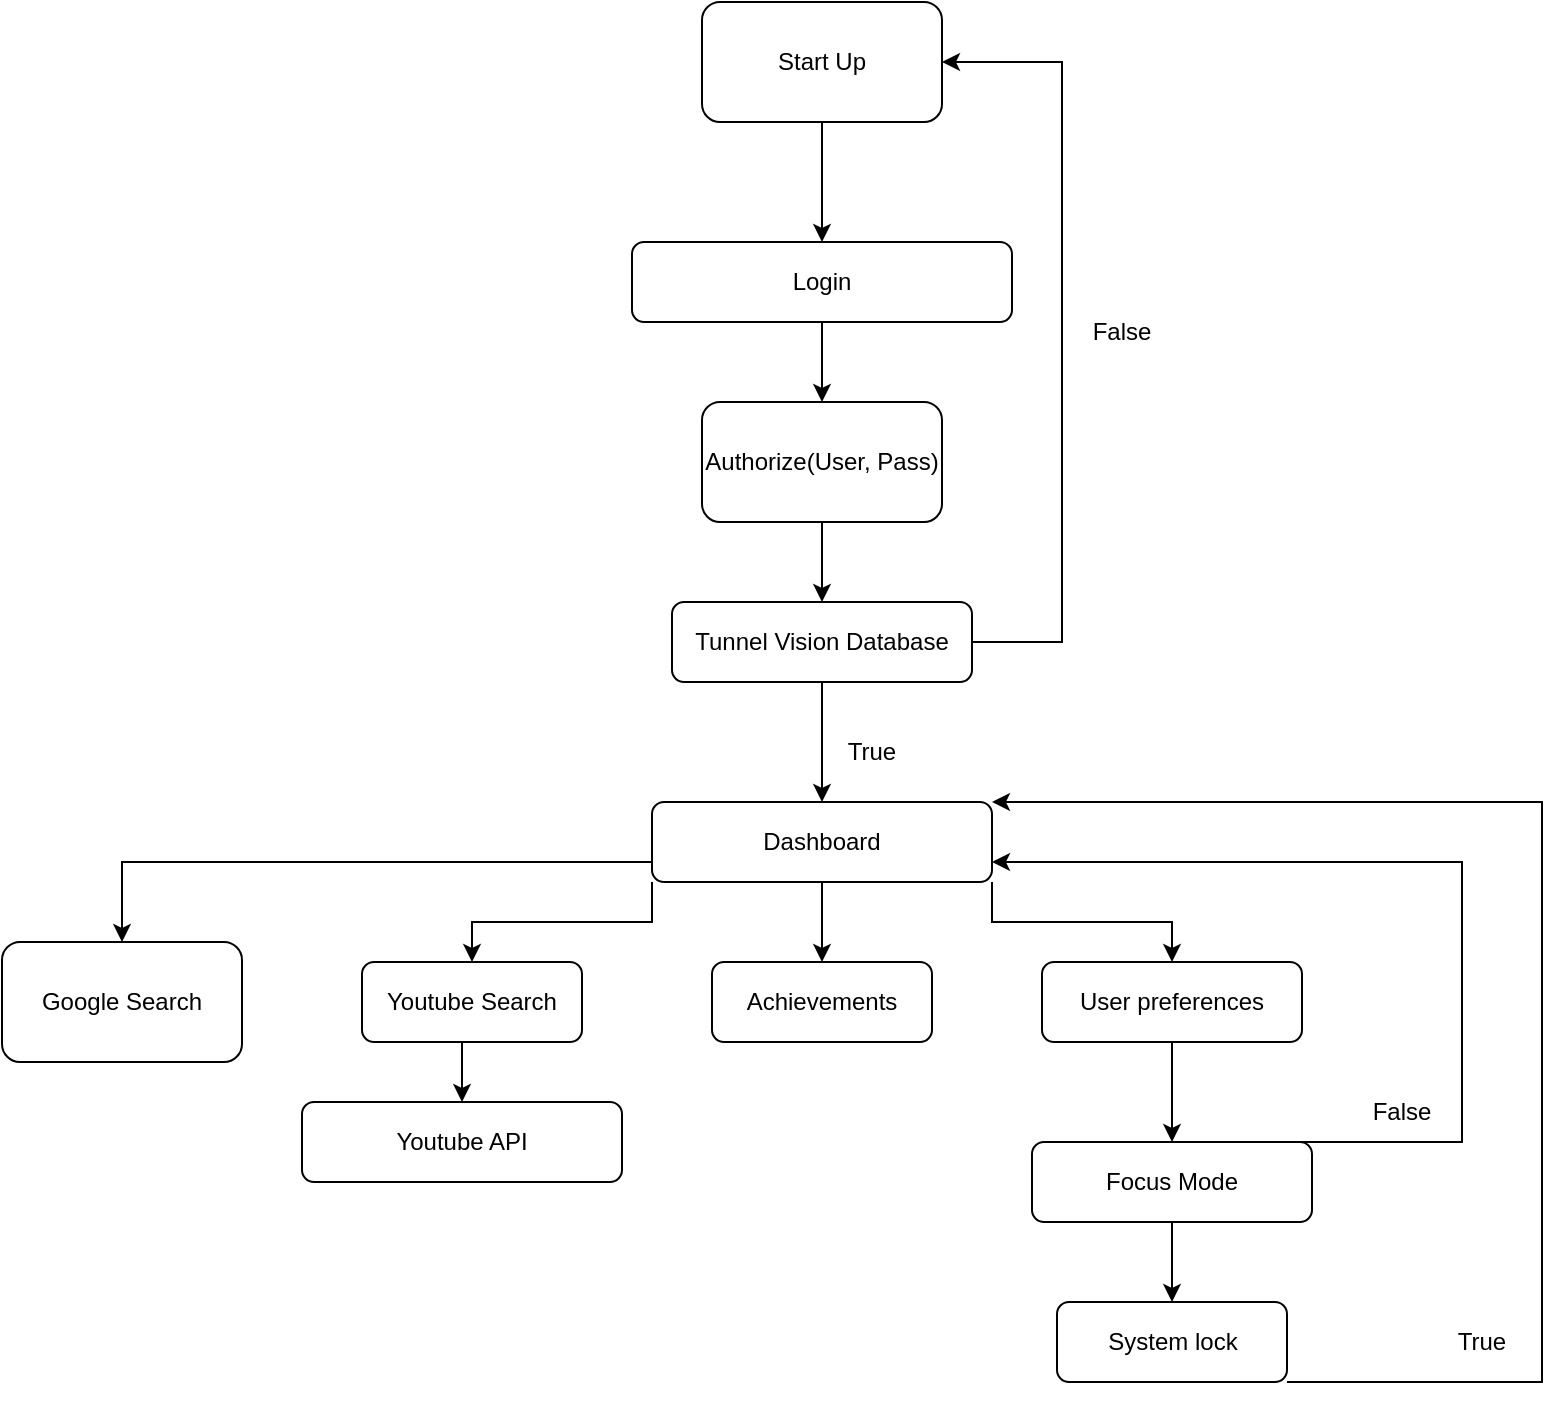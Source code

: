 <mxfile version="17.4.4" type="github">
  <diagram id="wo57OQt3RokD_6Ey0Yhy" name="Page-1">
    <mxGraphModel dx="1422" dy="794" grid="1" gridSize="10" guides="1" tooltips="1" connect="1" arrows="1" fold="1" page="1" pageScale="1" pageWidth="850" pageHeight="1100" math="0" shadow="0">
      <root>
        <mxCell id="0" />
        <mxCell id="1" parent="0" />
        <mxCell id="I9ENOJc9PiWE4n3-xbIR-3" value="Login" style="rounded=1;whiteSpace=wrap;html=1;" parent="1" vertex="1">
          <mxGeometry x="345" y="120" width="190" height="40" as="geometry" />
        </mxCell>
        <mxCell id="MXX2plmyNbQloIspur0T-24" style="edgeStyle=orthogonalEdgeStyle;rounded=0;orthogonalLoop=1;jettySize=auto;html=1;exitX=1;exitY=0.5;exitDx=0;exitDy=0;entryX=1;entryY=0.5;entryDx=0;entryDy=0;" edge="1" parent="1" source="I9ENOJc9PiWE4n3-xbIR-4" target="MXX2plmyNbQloIspur0T-3">
          <mxGeometry relative="1" as="geometry">
            <Array as="points">
              <mxPoint x="560" y="320" />
              <mxPoint x="560" y="30" />
            </Array>
          </mxGeometry>
        </mxCell>
        <mxCell id="I9ENOJc9PiWE4n3-xbIR-4" value="Tunnel Vision Database" style="rounded=1;whiteSpace=wrap;html=1;" parent="1" vertex="1">
          <mxGeometry x="365" y="300" width="150" height="40" as="geometry" />
        </mxCell>
        <mxCell id="I9ENOJc9PiWE4n3-xbIR-5" value="Youtube API" style="rounded=1;whiteSpace=wrap;html=1;" parent="1" vertex="1">
          <mxGeometry x="180" y="550" width="160" height="40" as="geometry" />
        </mxCell>
        <mxCell id="MXX2plmyNbQloIspur0T-14" style="edgeStyle=orthogonalEdgeStyle;rounded=0;orthogonalLoop=1;jettySize=auto;html=1;exitX=0.5;exitY=1;exitDx=0;exitDy=0;entryX=0.5;entryY=0;entryDx=0;entryDy=0;" edge="1" parent="1" source="I9ENOJc9PiWE4n3-xbIR-6" target="I9ENOJc9PiWE4n3-xbIR-19">
          <mxGeometry relative="1" as="geometry" />
        </mxCell>
        <mxCell id="MXX2plmyNbQloIspur0T-18" style="edgeStyle=orthogonalEdgeStyle;rounded=0;orthogonalLoop=1;jettySize=auto;html=1;exitX=0;exitY=1;exitDx=0;exitDy=0;" edge="1" parent="1" source="I9ENOJc9PiWE4n3-xbIR-6" target="I9ENOJc9PiWE4n3-xbIR-22">
          <mxGeometry relative="1" as="geometry" />
        </mxCell>
        <mxCell id="MXX2plmyNbQloIspur0T-20" style="edgeStyle=orthogonalEdgeStyle;rounded=0;orthogonalLoop=1;jettySize=auto;html=1;exitX=1;exitY=1;exitDx=0;exitDy=0;entryX=0.5;entryY=0;entryDx=0;entryDy=0;" edge="1" parent="1" source="I9ENOJc9PiWE4n3-xbIR-6" target="I9ENOJc9PiWE4n3-xbIR-16">
          <mxGeometry relative="1" as="geometry" />
        </mxCell>
        <mxCell id="MXX2plmyNbQloIspur0T-23" style="edgeStyle=orthogonalEdgeStyle;rounded=0;orthogonalLoop=1;jettySize=auto;html=1;exitX=0;exitY=0.75;exitDx=0;exitDy=0;" edge="1" parent="1" source="I9ENOJc9PiWE4n3-xbIR-6" target="MXX2plmyNbQloIspur0T-22">
          <mxGeometry relative="1" as="geometry" />
        </mxCell>
        <mxCell id="I9ENOJc9PiWE4n3-xbIR-6" value="Dashboard" style="rounded=1;whiteSpace=wrap;html=1;" parent="1" vertex="1">
          <mxGeometry x="355" y="400" width="170" height="40" as="geometry" />
        </mxCell>
        <mxCell id="I9ENOJc9PiWE4n3-xbIR-8" value="System lock" style="rounded=1;whiteSpace=wrap;html=1;" parent="1" vertex="1">
          <mxGeometry x="557.5" y="650" width="115" height="40" as="geometry" />
        </mxCell>
        <mxCell id="MXX2plmyNbQloIspur0T-13" style="edgeStyle=orthogonalEdgeStyle;rounded=0;orthogonalLoop=1;jettySize=auto;html=1;exitX=0.5;exitY=1;exitDx=0;exitDy=0;entryX=0.5;entryY=0;entryDx=0;entryDy=0;" edge="1" parent="1" source="I9ENOJc9PiWE4n3-xbIR-16" target="I9ENOJc9PiWE4n3-xbIR-7">
          <mxGeometry relative="1" as="geometry" />
        </mxCell>
        <mxCell id="I9ENOJc9PiWE4n3-xbIR-16" value="User preferences" style="rounded=1;whiteSpace=wrap;html=1;" parent="1" vertex="1">
          <mxGeometry x="550" y="480" width="130" height="40" as="geometry" />
        </mxCell>
        <mxCell id="I9ENOJc9PiWE4n3-xbIR-19" value="Achievements" style="rounded=1;whiteSpace=wrap;html=1;" parent="1" vertex="1">
          <mxGeometry x="385" y="480" width="110" height="40" as="geometry" />
        </mxCell>
        <mxCell id="MXX2plmyNbQloIspur0T-21" style="edgeStyle=orthogonalEdgeStyle;rounded=0;orthogonalLoop=1;jettySize=auto;html=1;exitX=0.5;exitY=1;exitDx=0;exitDy=0;entryX=0.5;entryY=0;entryDx=0;entryDy=0;" edge="1" parent="1" source="I9ENOJc9PiWE4n3-xbIR-22" target="I9ENOJc9PiWE4n3-xbIR-5">
          <mxGeometry relative="1" as="geometry" />
        </mxCell>
        <mxCell id="I9ENOJc9PiWE4n3-xbIR-22" value="Youtube Search" style="rounded=1;whiteSpace=wrap;html=1;" parent="1" vertex="1">
          <mxGeometry x="210" y="480" width="110" height="40" as="geometry" />
        </mxCell>
        <mxCell id="MXX2plmyNbQloIspur0T-3" value="Start Up" style="rounded=1;whiteSpace=wrap;html=1;" vertex="1" parent="1">
          <mxGeometry x="380" width="120" height="60" as="geometry" />
        </mxCell>
        <mxCell id="MXX2plmyNbQloIspur0T-4" value="" style="endArrow=classic;html=1;rounded=0;exitX=0.5;exitY=1;exitDx=0;exitDy=0;entryX=0.5;entryY=0;entryDx=0;entryDy=0;" edge="1" parent="1" source="MXX2plmyNbQloIspur0T-3" target="I9ENOJc9PiWE4n3-xbIR-3">
          <mxGeometry width="50" height="50" relative="1" as="geometry">
            <mxPoint x="400" y="220" as="sourcePoint" />
            <mxPoint x="450" y="170" as="targetPoint" />
          </mxGeometry>
        </mxCell>
        <mxCell id="MXX2plmyNbQloIspur0T-5" value="Authorize(User, Pass)" style="rounded=1;whiteSpace=wrap;html=1;" vertex="1" parent="1">
          <mxGeometry x="380" y="200" width="120" height="60" as="geometry" />
        </mxCell>
        <mxCell id="MXX2plmyNbQloIspur0T-6" value="" style="endArrow=classic;html=1;rounded=0;exitX=0.5;exitY=1;exitDx=0;exitDy=0;entryX=0.5;entryY=0;entryDx=0;entryDy=0;" edge="1" parent="1" source="I9ENOJc9PiWE4n3-xbIR-3" target="MXX2plmyNbQloIspur0T-5">
          <mxGeometry width="50" height="50" relative="1" as="geometry">
            <mxPoint x="400" y="220" as="sourcePoint" />
            <mxPoint x="450" y="170" as="targetPoint" />
          </mxGeometry>
        </mxCell>
        <mxCell id="MXX2plmyNbQloIspur0T-7" value="" style="endArrow=classic;html=1;rounded=0;exitX=0.5;exitY=1;exitDx=0;exitDy=0;entryX=0.5;entryY=0;entryDx=0;entryDy=0;" edge="1" parent="1" source="MXX2plmyNbQloIspur0T-5" target="I9ENOJc9PiWE4n3-xbIR-4">
          <mxGeometry width="50" height="50" relative="1" as="geometry">
            <mxPoint x="400" y="220" as="sourcePoint" />
            <mxPoint x="450" y="170" as="targetPoint" />
          </mxGeometry>
        </mxCell>
        <mxCell id="MXX2plmyNbQloIspur0T-8" value="" style="endArrow=classic;html=1;rounded=0;exitX=0.5;exitY=1;exitDx=0;exitDy=0;entryX=0.5;entryY=0;entryDx=0;entryDy=0;" edge="1" parent="1" source="I9ENOJc9PiWE4n3-xbIR-4" target="I9ENOJc9PiWE4n3-xbIR-6">
          <mxGeometry width="50" height="50" relative="1" as="geometry">
            <mxPoint x="400" y="220" as="sourcePoint" />
            <mxPoint x="450" y="170" as="targetPoint" />
          </mxGeometry>
        </mxCell>
        <mxCell id="I9ENOJc9PiWE4n3-xbIR-7" value="Focus Mode" style="rounded=1;whiteSpace=wrap;html=1;" parent="1" vertex="1">
          <mxGeometry x="545" y="570" width="140" height="40" as="geometry" />
        </mxCell>
        <mxCell id="MXX2plmyNbQloIspur0T-12" value="" style="endArrow=classic;html=1;rounded=0;exitX=0.5;exitY=1;exitDx=0;exitDy=0;entryX=0.5;entryY=0;entryDx=0;entryDy=0;" edge="1" parent="1" source="I9ENOJc9PiWE4n3-xbIR-7" target="I9ENOJc9PiWE4n3-xbIR-8">
          <mxGeometry width="50" height="50" relative="1" as="geometry">
            <mxPoint x="400" y="430" as="sourcePoint" />
            <mxPoint x="450" y="380" as="targetPoint" />
          </mxGeometry>
        </mxCell>
        <mxCell id="MXX2plmyNbQloIspur0T-16" value="True" style="text;html=1;strokeColor=none;fillColor=none;align=center;verticalAlign=middle;whiteSpace=wrap;rounded=0;" vertex="1" parent="1">
          <mxGeometry x="435" y="360" width="60" height="30" as="geometry" />
        </mxCell>
        <mxCell id="MXX2plmyNbQloIspur0T-17" value="False" style="text;html=1;strokeColor=none;fillColor=none;align=center;verticalAlign=middle;whiteSpace=wrap;rounded=0;" vertex="1" parent="1">
          <mxGeometry x="560" y="150" width="60" height="30" as="geometry" />
        </mxCell>
        <mxCell id="MXX2plmyNbQloIspur0T-22" value="Google Search" style="rounded=1;whiteSpace=wrap;html=1;" vertex="1" parent="1">
          <mxGeometry x="30" y="470" width="120" height="60" as="geometry" />
        </mxCell>
        <mxCell id="MXX2plmyNbQloIspur0T-25" value="" style="endArrow=classic;html=1;rounded=0;exitX=1;exitY=1;exitDx=0;exitDy=0;entryX=1;entryY=0;entryDx=0;entryDy=0;" edge="1" parent="1" source="I9ENOJc9PiWE4n3-xbIR-8" target="I9ENOJc9PiWE4n3-xbIR-6">
          <mxGeometry width="50" height="50" relative="1" as="geometry">
            <mxPoint x="400" y="430" as="sourcePoint" />
            <mxPoint x="450" y="380" as="targetPoint" />
            <Array as="points">
              <mxPoint x="800" y="690" />
              <mxPoint x="800" y="400" />
            </Array>
          </mxGeometry>
        </mxCell>
        <mxCell id="MXX2plmyNbQloIspur0T-26" value="" style="endArrow=classic;html=1;rounded=0;exitX=0.75;exitY=0;exitDx=0;exitDy=0;entryX=1;entryY=0.75;entryDx=0;entryDy=0;" edge="1" parent="1" source="I9ENOJc9PiWE4n3-xbIR-7" target="I9ENOJc9PiWE4n3-xbIR-6">
          <mxGeometry width="50" height="50" relative="1" as="geometry">
            <mxPoint x="400" y="430" as="sourcePoint" />
            <mxPoint x="650" y="520" as="targetPoint" />
            <Array as="points">
              <mxPoint x="760" y="570" />
              <mxPoint x="760" y="430" />
            </Array>
          </mxGeometry>
        </mxCell>
        <mxCell id="MXX2plmyNbQloIspur0T-27" value="True" style="text;html=1;strokeColor=none;fillColor=none;align=center;verticalAlign=middle;whiteSpace=wrap;rounded=0;" vertex="1" parent="1">
          <mxGeometry x="740" y="655" width="60" height="30" as="geometry" />
        </mxCell>
        <mxCell id="MXX2plmyNbQloIspur0T-28" value="False" style="text;html=1;strokeColor=none;fillColor=none;align=center;verticalAlign=middle;whiteSpace=wrap;rounded=0;" vertex="1" parent="1">
          <mxGeometry x="700" y="540" width="60" height="30" as="geometry" />
        </mxCell>
      </root>
    </mxGraphModel>
  </diagram>
</mxfile>
